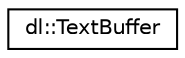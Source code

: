 digraph "Graphical Class Hierarchy"
{
 // LATEX_PDF_SIZE
  edge [fontname="Helvetica",fontsize="10",labelfontname="Helvetica",labelfontsize="10"];
  node [fontname="Helvetica",fontsize="10",shape=record];
  rankdir="LR";
  Node0 [label="dl::TextBuffer",height=0.2,width=0.4,color="black", fillcolor="white", style="filled",URL="$classdl_1_1TextBuffer.html",tooltip=" "];
}
